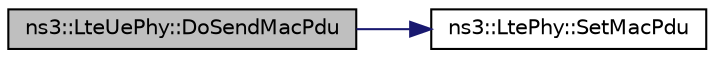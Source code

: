 digraph "ns3::LteUePhy::DoSendMacPdu"
{
  edge [fontname="Helvetica",fontsize="10",labelfontname="Helvetica",labelfontsize="10"];
  node [fontname="Helvetica",fontsize="10",shape=record];
  rankdir="LR";
  Node1 [label="ns3::LteUePhy::DoSendMacPdu",height=0.2,width=0.4,color="black", fillcolor="grey75", style="filled", fontcolor="black"];
  Node1 -> Node2 [color="midnightblue",fontsize="10",style="solid"];
  Node2 [label="ns3::LtePhy::SetMacPdu",height=0.2,width=0.4,color="black", fillcolor="white", style="filled",URL="$d5/d66/classns3_1_1LtePhy.html#ab146e4e7513da96c3a8708e61c49b2b4"];
}
